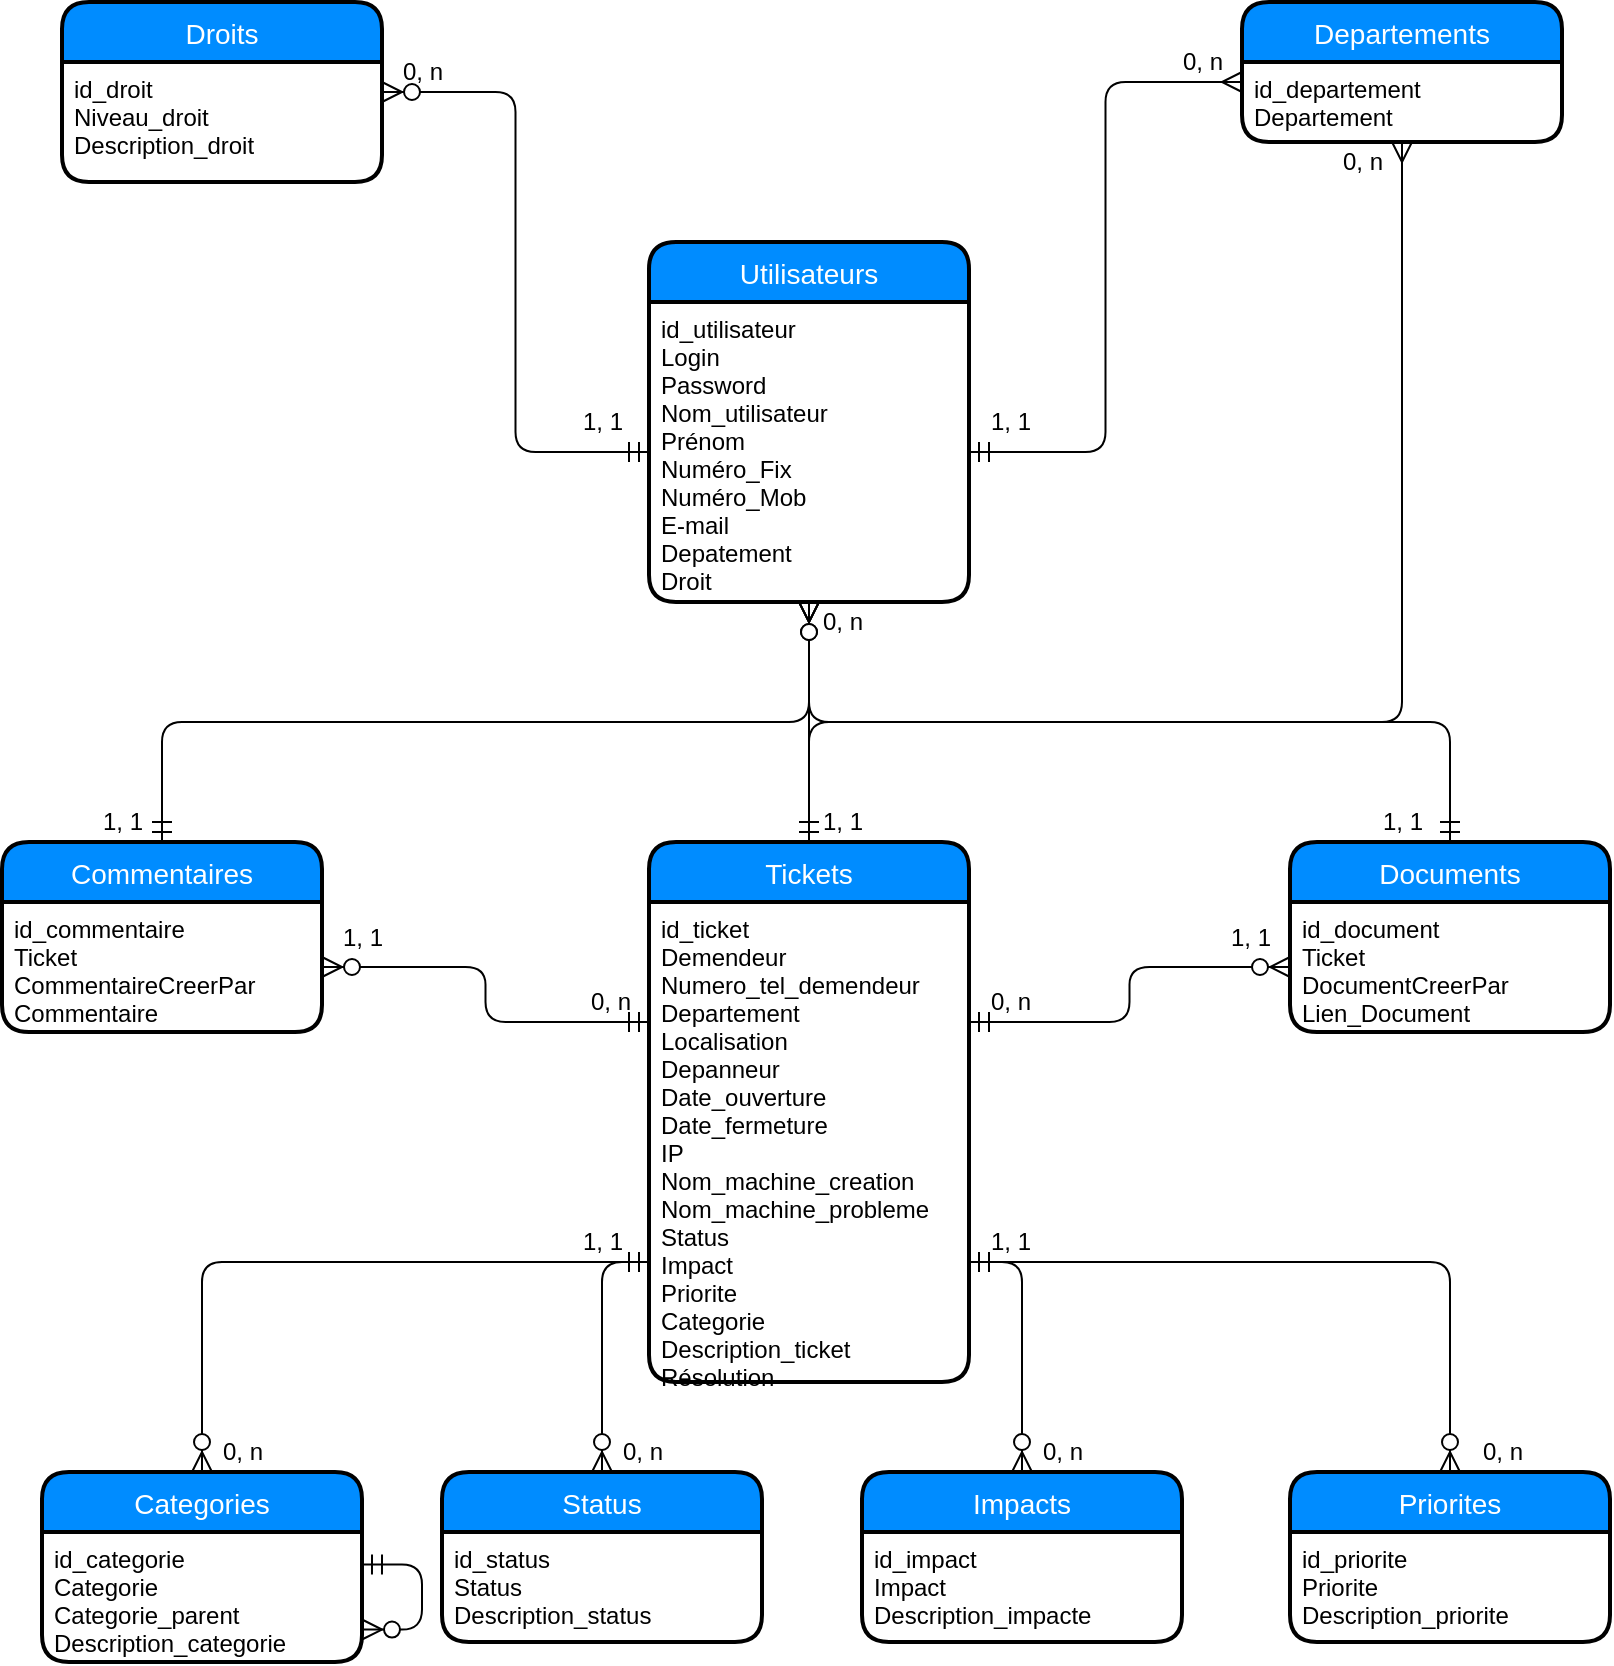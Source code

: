 <mxfile version="12.9.6" type="github">
  <diagram id="C5RBs43oDa-KdzZeNtuy" name="Page-1">
    <mxGraphModel dx="1422" dy="762" grid="1" gridSize="10" guides="1" tooltips="1" connect="1" arrows="1" fold="1" page="1" pageScale="1" pageWidth="827" pageHeight="1169" math="0" shadow="0">
      <root>
        <mxCell id="WIyWlLk6GJQsqaUBKTNV-0" />
        <mxCell id="WIyWlLk6GJQsqaUBKTNV-1" parent="WIyWlLk6GJQsqaUBKTNV-0" />
        <mxCell id="zkfFHV4jXpPFQw0GAbJ--63" value="" style="edgeStyle=orthogonalEdgeStyle;endArrow=ERmandOne;startArrow=ERmany;shadow=0;strokeWidth=1;endSize=8;startSize=8;startFill=0;endFill=0;exitX=0;exitY=0.25;exitDx=0;exitDy=0;entryX=1;entryY=0.5;entryDx=0;entryDy=0;" parent="WIyWlLk6GJQsqaUBKTNV-1" source="czT4FE3myQEkdCcgjIrX-4" target="czT4FE3myQEkdCcgjIrX-8" edge="1">
          <mxGeometry width="100" height="100" relative="1" as="geometry">
            <mxPoint x="600" y="59" as="sourcePoint" />
            <mxPoint x="493" y="189" as="targetPoint" />
          </mxGeometry>
        </mxCell>
        <mxCell id="zkfFHV4jXpPFQw0GAbJ--71" value="" style="edgeStyle=orthogonalEdgeStyle;endArrow=ERmandOne;startArrow=ERmany;shadow=0;strokeWidth=1;endSize=8;startSize=8;exitX=0.5;exitY=1;exitDx=0;exitDy=0;entryX=0.5;entryY=0;entryDx=0;entryDy=0;endFill=0;startFill=0;" parent="WIyWlLk6GJQsqaUBKTNV-1" source="czT4FE3myQEkdCcgjIrX-8" target="czT4FE3myQEkdCcgjIrX-9" edge="1">
          <mxGeometry width="100" height="100" relative="1" as="geometry">
            <mxPoint x="413" y="280" as="sourcePoint" />
            <mxPoint x="413" y="450" as="targetPoint" />
            <Array as="points" />
          </mxGeometry>
        </mxCell>
        <mxCell id="O1W7RyEscfZ62sLBNmEL-8" value="" style="edgeStyle=orthogonalEdgeStyle;endArrow=ERzeroToMany;startArrow=ERmandOne;shadow=0;strokeWidth=1;endSize=8;startSize=8;exitX=0;exitY=0.5;exitDx=0;exitDy=0;entryX=1;entryY=0.25;entryDx=0;entryDy=0;" parent="WIyWlLk6GJQsqaUBKTNV-1" source="czT4FE3myQEkdCcgjIrX-8" target="czT4FE3myQEkdCcgjIrX-1" edge="1">
          <mxGeometry width="100" height="100" relative="1" as="geometry">
            <mxPoint x="333" y="189" as="sourcePoint" />
            <mxPoint x="220" y="59" as="targetPoint" />
            <Array as="points" />
          </mxGeometry>
        </mxCell>
        <mxCell id="O1W7RyEscfZ62sLBNmEL-29" value="" style="edgeStyle=orthogonalEdgeStyle;endArrow=ERzeroToMany;startArrow=ERmandOne;shadow=0;strokeWidth=1;endSize=8;startSize=8;entryX=0.5;entryY=0;entryDx=0;entryDy=0;exitX=0;exitY=0.75;exitDx=0;exitDy=0;" parent="WIyWlLk6GJQsqaUBKTNV-1" source="czT4FE3myQEkdCcgjIrX-10" target="czT4FE3myQEkdCcgjIrX-15" edge="1">
          <mxGeometry width="100" height="100" relative="1" as="geometry">
            <mxPoint x="310" y="580" as="sourcePoint" />
            <mxPoint x="310" y="755" as="targetPoint" />
            <Array as="points">
              <mxPoint x="310" y="650" />
            </Array>
          </mxGeometry>
        </mxCell>
        <mxCell id="O1W7RyEscfZ62sLBNmEL-30" value="" style="edgeStyle=orthogonalEdgeStyle;endArrow=ERzeroToMany;startArrow=ERmandOne;shadow=0;strokeWidth=1;endSize=8;startSize=8;entryX=1;entryY=0.5;entryDx=0;entryDy=0;exitX=0;exitY=0.25;exitDx=0;exitDy=0;" parent="WIyWlLk6GJQsqaUBKTNV-1" source="czT4FE3myQEkdCcgjIrX-10" target="czT4FE3myQEkdCcgjIrX-14" edge="1">
          <mxGeometry width="100" height="100" relative="1" as="geometry">
            <mxPoint x="333" y="556" as="sourcePoint" />
            <mxPoint x="100" y="760" as="targetPoint" />
            <Array as="points" />
          </mxGeometry>
        </mxCell>
        <mxCell id="O1W7RyEscfZ62sLBNmEL-31" value="" style="edgeStyle=orthogonalEdgeStyle;endArrow=ERzeroToMany;startArrow=ERmandOne;shadow=0;strokeWidth=1;endSize=8;startSize=8;entryX=0.5;entryY=0;entryDx=0;entryDy=0;exitX=1;exitY=0.75;exitDx=0;exitDy=0;" parent="WIyWlLk6GJQsqaUBKTNV-1" source="czT4FE3myQEkdCcgjIrX-10" target="czT4FE3myQEkdCcgjIrX-17" edge="1">
          <mxGeometry width="100" height="100" relative="1" as="geometry">
            <mxPoint x="520" y="460" as="sourcePoint" />
            <mxPoint x="520" y="760" as="targetPoint" />
            <Array as="points">
              <mxPoint x="520" y="650" />
            </Array>
          </mxGeometry>
        </mxCell>
        <mxCell id="O1W7RyEscfZ62sLBNmEL-32" value="" style="edgeStyle=orthogonalEdgeStyle;endArrow=ERzeroToMany;startArrow=ERmandOne;shadow=0;strokeWidth=1;endSize=8;startSize=8;entryX=0.5;entryY=0;entryDx=0;entryDy=0;exitX=1;exitY=0.75;exitDx=0;exitDy=0;" parent="WIyWlLk6GJQsqaUBKTNV-1" source="czT4FE3myQEkdCcgjIrX-10" target="czT4FE3myQEkdCcgjIrX-19" edge="1">
          <mxGeometry width="100" height="100" relative="1" as="geometry">
            <mxPoint x="580" y="508" as="sourcePoint" />
            <mxPoint x="730" y="760" as="targetPoint" />
            <Array as="points" />
          </mxGeometry>
        </mxCell>
        <mxCell id="czT4FE3myQEkdCcgjIrX-0" value="Droits" style="swimlane;childLayout=stackLayout;horizontal=1;startSize=30;horizontalStack=0;fillColor=#008cff;fontColor=#FFFFFF;rounded=1;fontSize=14;fontStyle=0;strokeWidth=2;resizeParent=0;resizeLast=1;shadow=0;dashed=0;align=center;" parent="WIyWlLk6GJQsqaUBKTNV-1" vertex="1">
          <mxGeometry x="40" y="20" width="160" height="90" as="geometry" />
        </mxCell>
        <mxCell id="czT4FE3myQEkdCcgjIrX-1" value="id_droit&#xa;Niveau_droit&#xa;Description_droit" style="align=left;strokeColor=none;fillColor=none;spacingLeft=4;fontSize=12;verticalAlign=top;resizable=0;rotatable=0;part=1;" parent="czT4FE3myQEkdCcgjIrX-0" vertex="1">
          <mxGeometry y="30" width="160" height="60" as="geometry" />
        </mxCell>
        <mxCell id="czT4FE3myQEkdCcgjIrX-3" value="Departements" style="swimlane;childLayout=stackLayout;horizontal=1;startSize=30;horizontalStack=0;fillColor=#008cff;fontColor=#FFFFFF;rounded=1;fontSize=14;fontStyle=0;strokeWidth=2;resizeParent=0;resizeLast=1;shadow=0;dashed=0;align=center;" parent="WIyWlLk6GJQsqaUBKTNV-1" vertex="1">
          <mxGeometry x="630" y="20" width="160" height="70" as="geometry" />
        </mxCell>
        <mxCell id="czT4FE3myQEkdCcgjIrX-4" value="id_departement&#xa;Departement" style="align=left;strokeColor=none;fillColor=none;spacingLeft=4;fontSize=12;verticalAlign=top;resizable=0;rotatable=0;part=1;" parent="czT4FE3myQEkdCcgjIrX-3" vertex="1">
          <mxGeometry y="30" width="160" height="40" as="geometry" />
        </mxCell>
        <mxCell id="czT4FE3myQEkdCcgjIrX-7" value="Utilisateurs" style="swimlane;childLayout=stackLayout;horizontal=1;startSize=30;horizontalStack=0;fillColor=#008cff;fontColor=#FFFFFF;rounded=1;fontSize=14;fontStyle=0;strokeWidth=2;resizeParent=0;resizeLast=1;shadow=0;dashed=0;align=center;" parent="WIyWlLk6GJQsqaUBKTNV-1" vertex="1">
          <mxGeometry x="333.5" y="140" width="160" height="180" as="geometry" />
        </mxCell>
        <mxCell id="czT4FE3myQEkdCcgjIrX-8" value="id_utilisateur&#xa;Login&#xa;Password&#xa;Nom_utilisateur&#xa;Prénom&#xa;Numéro_Fix&#xa;Numéro_Mob&#xa;E-mail&#xa;Depatement&#xa;Droit" style="align=left;strokeColor=none;fillColor=none;spacingLeft=4;fontSize=12;verticalAlign=top;resizable=0;rotatable=0;part=1;" parent="czT4FE3myQEkdCcgjIrX-7" vertex="1">
          <mxGeometry y="30" width="160" height="150" as="geometry" />
        </mxCell>
        <mxCell id="czT4FE3myQEkdCcgjIrX-9" value="Tickets" style="swimlane;childLayout=stackLayout;horizontal=1;startSize=30;horizontalStack=0;fillColor=#008cff;fontColor=#FFFFFF;rounded=1;fontSize=14;fontStyle=0;strokeWidth=2;resizeParent=0;resizeLast=1;shadow=0;dashed=0;align=center;" parent="WIyWlLk6GJQsqaUBKTNV-1" vertex="1">
          <mxGeometry x="333.5" y="440" width="160" height="270" as="geometry" />
        </mxCell>
        <mxCell id="czT4FE3myQEkdCcgjIrX-10" value="id_ticket&#xa;Demendeur&#xa;Numero_tel_demendeur&#xa;Departement&#xa;Localisation&#xa;Depanneur&#xa;Date_ouverture&#xa;Date_fermeture&#xa;IP&#xa;Nom_machine_creation&#xa;Nom_machine_probleme&#xa;Status&#xa;Impact&#xa;Priorite&#xa;Categorie&#xa;Description_ticket&#xa;Résolution" style="align=left;strokeColor=none;fillColor=none;spacingLeft=4;fontSize=12;verticalAlign=top;resizable=0;rotatable=0;part=1;" parent="czT4FE3myQEkdCcgjIrX-9" vertex="1">
          <mxGeometry y="30" width="160" height="240" as="geometry" />
        </mxCell>
        <mxCell id="czT4FE3myQEkdCcgjIrX-13" value="Commentaires" style="swimlane;childLayout=stackLayout;horizontal=1;startSize=30;horizontalStack=0;fillColor=#008cff;fontColor=#FFFFFF;rounded=1;fontSize=14;fontStyle=0;strokeWidth=2;resizeParent=0;resizeLast=1;shadow=0;dashed=0;align=center;" parent="WIyWlLk6GJQsqaUBKTNV-1" vertex="1">
          <mxGeometry x="10" y="440" width="160" height="95" as="geometry" />
        </mxCell>
        <mxCell id="czT4FE3myQEkdCcgjIrX-14" value="id_commentaire&#xa;Ticket&#xa;CommentaireCreerPar&#xa;Commentaire&#xa;" style="align=left;strokeColor=none;fillColor=none;spacingLeft=4;fontSize=12;verticalAlign=top;resizable=0;rotatable=0;part=1;" parent="czT4FE3myQEkdCcgjIrX-13" vertex="1">
          <mxGeometry y="30" width="160" height="65" as="geometry" />
        </mxCell>
        <mxCell id="czT4FE3myQEkdCcgjIrX-15" value="Status" style="swimlane;childLayout=stackLayout;horizontal=1;startSize=30;horizontalStack=0;fillColor=#008cff;fontColor=#FFFFFF;rounded=1;fontSize=14;fontStyle=0;strokeWidth=2;resizeParent=0;resizeLast=1;shadow=0;dashed=0;align=center;" parent="WIyWlLk6GJQsqaUBKTNV-1" vertex="1">
          <mxGeometry x="230" y="755" width="160" height="85" as="geometry" />
        </mxCell>
        <mxCell id="czT4FE3myQEkdCcgjIrX-16" value="id_status&#xa;Status&#xa;Description_status&#xa;" style="align=left;strokeColor=none;fillColor=none;spacingLeft=4;fontSize=12;verticalAlign=top;resizable=0;rotatable=0;part=1;" parent="czT4FE3myQEkdCcgjIrX-15" vertex="1">
          <mxGeometry y="30" width="160" height="55" as="geometry" />
        </mxCell>
        <mxCell id="czT4FE3myQEkdCcgjIrX-17" value="Impacts" style="swimlane;childLayout=stackLayout;horizontal=1;startSize=30;horizontalStack=0;fillColor=#008cff;fontColor=#FFFFFF;rounded=1;fontSize=14;fontStyle=0;strokeWidth=2;resizeParent=0;resizeLast=1;shadow=0;dashed=0;align=center;" parent="WIyWlLk6GJQsqaUBKTNV-1" vertex="1">
          <mxGeometry x="440" y="755" width="160" height="85" as="geometry" />
        </mxCell>
        <mxCell id="czT4FE3myQEkdCcgjIrX-18" value="id_impact&#xa;Impact&#xa;Description_impacte&#xa;&#xa;" style="align=left;strokeColor=none;fillColor=none;spacingLeft=4;fontSize=12;verticalAlign=top;resizable=0;rotatable=0;part=1;" parent="czT4FE3myQEkdCcgjIrX-17" vertex="1">
          <mxGeometry y="30" width="160" height="55" as="geometry" />
        </mxCell>
        <mxCell id="czT4FE3myQEkdCcgjIrX-19" value="Priorites" style="swimlane;childLayout=stackLayout;horizontal=1;startSize=30;horizontalStack=0;fillColor=#008cff;fontColor=#FFFFFF;rounded=1;fontSize=14;fontStyle=0;strokeWidth=2;resizeParent=0;resizeLast=1;shadow=0;dashed=0;align=center;" parent="WIyWlLk6GJQsqaUBKTNV-1" vertex="1">
          <mxGeometry x="654" y="755" width="160" height="85" as="geometry" />
        </mxCell>
        <mxCell id="czT4FE3myQEkdCcgjIrX-20" value="id_priorite&#xa;Priorite&#xa;Description_priorite&#xa;" style="align=left;strokeColor=none;fillColor=none;spacingLeft=4;fontSize=12;verticalAlign=top;resizable=0;rotatable=0;part=1;" parent="czT4FE3myQEkdCcgjIrX-19" vertex="1">
          <mxGeometry y="30" width="160" height="55" as="geometry" />
        </mxCell>
        <mxCell id="czT4FE3myQEkdCcgjIrX-21" value="1, 1" style="text;html=1;align=center;verticalAlign=middle;resizable=0;points=[];autosize=1;" parent="WIyWlLk6GJQsqaUBKTNV-1" vertex="1">
          <mxGeometry x="290" y="220" width="40" height="20" as="geometry" />
        </mxCell>
        <mxCell id="czT4FE3myQEkdCcgjIrX-22" value="0, n" style="text;html=1;align=center;verticalAlign=middle;resizable=0;points=[];autosize=1;" parent="WIyWlLk6GJQsqaUBKTNV-1" vertex="1">
          <mxGeometry x="200" y="45" width="40" height="20" as="geometry" />
        </mxCell>
        <mxCell id="czT4FE3myQEkdCcgjIrX-23" value="1, 1" style="text;html=1;align=center;verticalAlign=middle;resizable=0;points=[];autosize=1;" parent="WIyWlLk6GJQsqaUBKTNV-1" vertex="1">
          <mxGeometry x="493.5" y="220" width="40" height="20" as="geometry" />
        </mxCell>
        <mxCell id="czT4FE3myQEkdCcgjIrX-24" value="0, n" style="text;html=1;align=center;verticalAlign=middle;resizable=0;points=[];autosize=1;" parent="WIyWlLk6GJQsqaUBKTNV-1" vertex="1">
          <mxGeometry x="590" y="40" width="40" height="20" as="geometry" />
        </mxCell>
        <mxCell id="czT4FE3myQEkdCcgjIrX-25" value="0, n" style="text;html=1;align=center;verticalAlign=middle;resizable=0;points=[];autosize=1;" parent="WIyWlLk6GJQsqaUBKTNV-1" vertex="1">
          <mxGeometry x="410" y="320" width="40" height="20" as="geometry" />
        </mxCell>
        <mxCell id="czT4FE3myQEkdCcgjIrX-26" value="1, 1" style="text;html=1;align=center;verticalAlign=middle;resizable=0;points=[];autosize=1;" parent="WIyWlLk6GJQsqaUBKTNV-1" vertex="1">
          <mxGeometry x="410" y="420" width="40" height="20" as="geometry" />
        </mxCell>
        <mxCell id="czT4FE3myQEkdCcgjIrX-27" value="1, 1" style="text;html=1;align=center;verticalAlign=middle;resizable=0;points=[];autosize=1;" parent="WIyWlLk6GJQsqaUBKTNV-1" vertex="1">
          <mxGeometry x="170" y="477.5" width="40" height="20" as="geometry" />
        </mxCell>
        <mxCell id="czT4FE3myQEkdCcgjIrX-28" value="1, 1" style="text;html=1;align=center;verticalAlign=middle;resizable=0;points=[];autosize=1;" parent="WIyWlLk6GJQsqaUBKTNV-1" vertex="1">
          <mxGeometry x="493.5" y="630" width="40" height="20" as="geometry" />
        </mxCell>
        <mxCell id="czT4FE3myQEkdCcgjIrX-29" value="0, n" style="text;html=1;align=center;verticalAlign=middle;resizable=0;points=[];autosize=1;" parent="WIyWlLk6GJQsqaUBKTNV-1" vertex="1">
          <mxGeometry x="310" y="735" width="40" height="20" as="geometry" />
        </mxCell>
        <mxCell id="czT4FE3myQEkdCcgjIrX-30" value="0, n" style="text;html=1;align=center;verticalAlign=middle;resizable=0;points=[];autosize=1;" parent="WIyWlLk6GJQsqaUBKTNV-1" vertex="1">
          <mxGeometry x="520" y="735" width="40" height="20" as="geometry" />
        </mxCell>
        <mxCell id="czT4FE3myQEkdCcgjIrX-35" value="0, n" style="text;html=1;align=center;verticalAlign=middle;resizable=0;points=[];autosize=1;" parent="WIyWlLk6GJQsqaUBKTNV-1" vertex="1">
          <mxGeometry x="740" y="735" width="40" height="20" as="geometry" />
        </mxCell>
        <mxCell id="czT4FE3myQEkdCcgjIrX-36" value="0, n" style="text;html=1;align=center;verticalAlign=middle;resizable=0;points=[];autosize=1;" parent="WIyWlLk6GJQsqaUBKTNV-1" vertex="1">
          <mxGeometry x="293.5" y="510" width="40" height="20" as="geometry" />
        </mxCell>
        <mxCell id="L8K5RO4f8tC3tDY3Gu7T-3" value="1, 1" style="text;html=1;align=center;verticalAlign=middle;resizable=0;points=[];autosize=1;" parent="WIyWlLk6GJQsqaUBKTNV-1" vertex="1">
          <mxGeometry x="50" y="420" width="40" height="20" as="geometry" />
        </mxCell>
        <mxCell id="L8K5RO4f8tC3tDY3Gu7T-4" value="" style="edgeStyle=orthogonalEdgeStyle;endArrow=ERzeroToMany;startArrow=ERmandOne;shadow=0;strokeWidth=1;endSize=8;startSize=8;entryX=0.5;entryY=1;entryDx=0;entryDy=0;exitX=0.5;exitY=0;exitDx=0;exitDy=0;" parent="WIyWlLk6GJQsqaUBKTNV-1" source="czT4FE3myQEkdCcgjIrX-13" target="czT4FE3myQEkdCcgjIrX-8" edge="1">
          <mxGeometry width="100" height="100" relative="1" as="geometry">
            <mxPoint x="293.5" y="370" as="sourcePoint" />
            <mxPoint x="160" y="350" as="targetPoint" />
            <Array as="points" />
          </mxGeometry>
        </mxCell>
        <mxCell id="L8K5RO4f8tC3tDY3Gu7T-6" value="Categories" style="swimlane;childLayout=stackLayout;horizontal=1;startSize=30;horizontalStack=0;fillColor=#008cff;fontColor=#FFFFFF;rounded=1;fontSize=14;fontStyle=0;strokeWidth=2;resizeParent=0;resizeLast=1;shadow=0;dashed=0;align=center;" parent="WIyWlLk6GJQsqaUBKTNV-1" vertex="1">
          <mxGeometry x="30" y="755" width="160" height="95" as="geometry" />
        </mxCell>
        <mxCell id="L8K5RO4f8tC3tDY3Gu7T-7" value="id_categorie&#xa;Categorie&#xa;Categorie_parent&#xa;Description_categorie&#xa;" style="align=left;strokeColor=none;fillColor=none;spacingLeft=4;fontSize=12;verticalAlign=top;resizable=0;rotatable=0;part=1;" parent="L8K5RO4f8tC3tDY3Gu7T-6" vertex="1">
          <mxGeometry y="30" width="160" height="65" as="geometry" />
        </mxCell>
        <mxCell id="L8K5RO4f8tC3tDY3Gu7T-12" value="" style="edgeStyle=orthogonalEdgeStyle;endArrow=ERzeroToMany;startArrow=ERmandOne;shadow=0;strokeWidth=1;endSize=8;startSize=8;exitX=1;exitY=0.25;exitDx=0;exitDy=0;entryX=1;entryY=0.75;entryDx=0;entryDy=0;" parent="L8K5RO4f8tC3tDY3Gu7T-6" source="L8K5RO4f8tC3tDY3Gu7T-7" target="L8K5RO4f8tC3tDY3Gu7T-7" edge="1">
          <mxGeometry width="100" height="100" relative="1" as="geometry">
            <mxPoint x="314" y="-117" as="sourcePoint" />
            <mxPoint x="90" y="10" as="targetPoint" />
            <Array as="points">
              <mxPoint x="190" y="46" />
              <mxPoint x="190" y="79" />
            </Array>
          </mxGeometry>
        </mxCell>
        <mxCell id="L8K5RO4f8tC3tDY3Gu7T-8" value="1, 1" style="text;html=1;align=center;verticalAlign=middle;resizable=0;points=[];autosize=1;" parent="WIyWlLk6GJQsqaUBKTNV-1" vertex="1">
          <mxGeometry x="290" y="630" width="40" height="20" as="geometry" />
        </mxCell>
        <mxCell id="L8K5RO4f8tC3tDY3Gu7T-9" value="" style="edgeStyle=orthogonalEdgeStyle;endArrow=ERzeroToMany;startArrow=ERmandOne;shadow=0;strokeWidth=1;endSize=8;startSize=8;entryX=0.5;entryY=0;entryDx=0;entryDy=0;exitX=0;exitY=0.75;exitDx=0;exitDy=0;" parent="WIyWlLk6GJQsqaUBKTNV-1" source="czT4FE3myQEkdCcgjIrX-10" target="L8K5RO4f8tC3tDY3Gu7T-6" edge="1">
          <mxGeometry width="100" height="100" relative="1" as="geometry">
            <mxPoint x="260" y="635" as="sourcePoint" />
            <mxPoint x="150" y="720" as="targetPoint" />
            <Array as="points">
              <mxPoint x="110" y="650" />
            </Array>
          </mxGeometry>
        </mxCell>
        <mxCell id="L8K5RO4f8tC3tDY3Gu7T-11" value="0, n" style="text;html=1;align=center;verticalAlign=middle;resizable=0;points=[];autosize=1;" parent="WIyWlLk6GJQsqaUBKTNV-1" vertex="1">
          <mxGeometry x="110" y="735" width="40" height="20" as="geometry" />
        </mxCell>
        <mxCell id="M2ZHU3tCIgFka-eBnsF9-2" value="Documents" style="swimlane;childLayout=stackLayout;horizontal=1;startSize=30;horizontalStack=0;fillColor=#008cff;fontColor=#FFFFFF;rounded=1;fontSize=14;fontStyle=0;strokeWidth=2;resizeParent=0;resizeLast=1;shadow=0;dashed=0;align=center;" parent="WIyWlLk6GJQsqaUBKTNV-1" vertex="1">
          <mxGeometry x="654" y="440" width="160" height="95" as="geometry" />
        </mxCell>
        <mxCell id="M2ZHU3tCIgFka-eBnsF9-3" value="id_document&#xa;Ticket&#xa;DocumentCreerPar&#xa;Lien_Document&#xa;" style="align=left;strokeColor=none;fillColor=none;spacingLeft=4;fontSize=12;verticalAlign=top;resizable=0;rotatable=0;part=1;" parent="M2ZHU3tCIgFka-eBnsF9-2" vertex="1">
          <mxGeometry y="30" width="160" height="65" as="geometry" />
        </mxCell>
        <mxCell id="M2ZHU3tCIgFka-eBnsF9-4" value="1, 1" style="text;html=1;align=center;verticalAlign=middle;resizable=0;points=[];autosize=1;" parent="WIyWlLk6GJQsqaUBKTNV-1" vertex="1">
          <mxGeometry x="614" y="477.5" width="40" height="20" as="geometry" />
        </mxCell>
        <mxCell id="M2ZHU3tCIgFka-eBnsF9-5" value="1, 1" style="text;html=1;align=center;verticalAlign=middle;resizable=0;points=[];autosize=1;" parent="WIyWlLk6GJQsqaUBKTNV-1" vertex="1">
          <mxGeometry x="690" y="420" width="40" height="20" as="geometry" />
        </mxCell>
        <mxCell id="M2ZHU3tCIgFka-eBnsF9-9" value="" style="edgeStyle=orthogonalEdgeStyle;endArrow=ERzeroToMany;startArrow=ERmandOne;shadow=0;strokeWidth=1;endSize=8;startSize=8;entryX=0.5;entryY=1;entryDx=0;entryDy=0;exitX=0.5;exitY=0;exitDx=0;exitDy=0;" parent="WIyWlLk6GJQsqaUBKTNV-1" source="M2ZHU3tCIgFka-eBnsF9-2" target="czT4FE3myQEkdCcgjIrX-8" edge="1">
          <mxGeometry width="100" height="100" relative="1" as="geometry">
            <mxPoint x="100" y="450" as="sourcePoint" />
            <mxPoint x="423.5" y="330" as="targetPoint" />
            <Array as="points" />
          </mxGeometry>
        </mxCell>
        <mxCell id="M2ZHU3tCIgFka-eBnsF9-10" value="" style="edgeStyle=orthogonalEdgeStyle;endArrow=ERzeroToMany;startArrow=ERmandOne;shadow=0;strokeWidth=1;endSize=8;startSize=8;entryX=0;entryY=0.5;entryDx=0;entryDy=0;exitX=1;exitY=0.25;exitDx=0;exitDy=0;" parent="WIyWlLk6GJQsqaUBKTNV-1" source="czT4FE3myQEkdCcgjIrX-10" target="M2ZHU3tCIgFka-eBnsF9-3" edge="1">
          <mxGeometry width="100" height="100" relative="1" as="geometry">
            <mxPoint x="343.5" y="535" as="sourcePoint" />
            <mxPoint x="180" y="512.5" as="targetPoint" />
            <Array as="points" />
          </mxGeometry>
        </mxCell>
        <mxCell id="M2ZHU3tCIgFka-eBnsF9-11" value="0, n" style="text;html=1;align=center;verticalAlign=middle;resizable=0;points=[];autosize=1;" parent="WIyWlLk6GJQsqaUBKTNV-1" vertex="1">
          <mxGeometry x="493.5" y="510" width="40" height="20" as="geometry" />
        </mxCell>
        <mxCell id="w8s5jhUH-n_nJWincXgr-1" value="" style="edgeStyle=orthogonalEdgeStyle;endArrow=ERmandOne;startArrow=ERmany;shadow=0;strokeWidth=1;endSize=8;startSize=8;startFill=0;endFill=0;exitX=0.5;exitY=1;exitDx=0;exitDy=0;entryX=0.5;entryY=0;entryDx=0;entryDy=0;" parent="WIyWlLk6GJQsqaUBKTNV-1" source="czT4FE3myQEkdCcgjIrX-4" target="czT4FE3myQEkdCcgjIrX-9" edge="1">
          <mxGeometry width="100" height="100" relative="1" as="geometry">
            <mxPoint x="702.25" y="120" as="sourcePoint" />
            <mxPoint x="565.75" y="305" as="targetPoint" />
            <Array as="points">
              <mxPoint x="710" y="380" />
              <mxPoint x="414" y="380" />
            </Array>
          </mxGeometry>
        </mxCell>
        <mxCell id="w8s5jhUH-n_nJWincXgr-2" value="0, n" style="text;html=1;align=center;verticalAlign=middle;resizable=0;points=[];autosize=1;" parent="WIyWlLk6GJQsqaUBKTNV-1" vertex="1">
          <mxGeometry x="670" y="90" width="40" height="20" as="geometry" />
        </mxCell>
      </root>
    </mxGraphModel>
  </diagram>
</mxfile>
